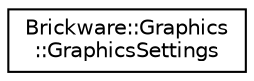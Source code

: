 digraph "Graphical Class Hierarchy"
{
  edge [fontname="Helvetica",fontsize="10",labelfontname="Helvetica",labelfontsize="10"];
  node [fontname="Helvetica",fontsize="10",shape=record];
  rankdir="LR";
  Node1 [label="Brickware::Graphics\l::GraphicsSettings",height=0.2,width=0.4,color="black", fillcolor="white", style="filled",URL="$classBrickware_1_1Graphics_1_1GraphicsSettings.html"];
}
